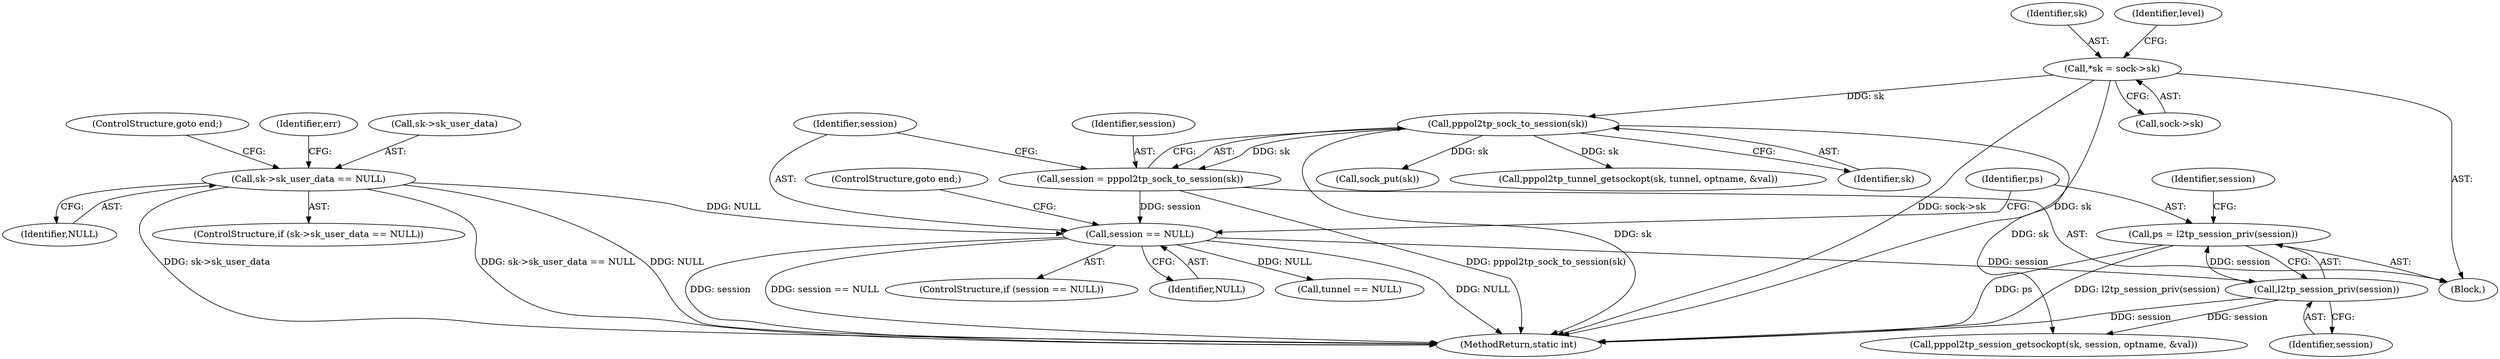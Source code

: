 digraph "0_linux_3cf521f7dc87c031617fd47e4b7aa2593c2f3daf@pointer" {
"1000166" [label="(Call,ps = l2tp_session_priv(session))"];
"1000168" [label="(Call,l2tp_session_priv(session))"];
"1000162" [label="(Call,session == NULL)"];
"1000157" [label="(Call,session = pppol2tp_sock_to_session(sk))"];
"1000159" [label="(Call,pppol2tp_sock_to_session(sk))"];
"1000110" [label="(Call,*sk = sock->sk)"];
"1000147" [label="(Call,sk->sk_user_data == NULL)"];
"1000165" [label="(ControlStructure,goto end;)"];
"1000241" [label="(Call,sock_put(sk))"];
"1000146" [label="(ControlStructure,if (sk->sk_user_data == NULL))"];
"1000112" [label="(Call,sock->sk)"];
"1000164" [label="(Identifier,NULL)"];
"1000169" [label="(Identifier,session)"];
"1000174" [label="(Identifier,session)"];
"1000200" [label="(Call,pppol2tp_tunnel_getsockopt(sk, tunnel, optname, &val))"];
"1000194" [label="(Call,tunnel == NULL)"];
"1000166" [label="(Call,ps = l2tp_session_priv(session))"];
"1000148" [label="(Call,sk->sk_user_data)"];
"1000152" [label="(ControlStructure,goto end;)"];
"1000111" [label="(Identifier,sk)"];
"1000160" [label="(Identifier,sk)"];
"1000147" [label="(Call,sk->sk_user_data == NULL)"];
"1000213" [label="(Call,pppol2tp_session_getsockopt(sk, session, optname, &val))"];
"1000108" [label="(Block,)"];
"1000158" [label="(Identifier,session)"];
"1000154" [label="(Identifier,err)"];
"1000151" [label="(Identifier,NULL)"];
"1000110" [label="(Call,*sk = sock->sk)"];
"1000246" [label="(MethodReturn,static int)"];
"1000167" [label="(Identifier,ps)"];
"1000162" [label="(Call,session == NULL)"];
"1000123" [label="(Identifier,level)"];
"1000161" [label="(ControlStructure,if (session == NULL))"];
"1000157" [label="(Call,session = pppol2tp_sock_to_session(sk))"];
"1000168" [label="(Call,l2tp_session_priv(session))"];
"1000159" [label="(Call,pppol2tp_sock_to_session(sk))"];
"1000163" [label="(Identifier,session)"];
"1000166" -> "1000108"  [label="AST: "];
"1000166" -> "1000168"  [label="CFG: "];
"1000167" -> "1000166"  [label="AST: "];
"1000168" -> "1000166"  [label="AST: "];
"1000174" -> "1000166"  [label="CFG: "];
"1000166" -> "1000246"  [label="DDG: l2tp_session_priv(session)"];
"1000166" -> "1000246"  [label="DDG: ps"];
"1000168" -> "1000166"  [label="DDG: session"];
"1000168" -> "1000169"  [label="CFG: "];
"1000169" -> "1000168"  [label="AST: "];
"1000168" -> "1000246"  [label="DDG: session"];
"1000162" -> "1000168"  [label="DDG: session"];
"1000168" -> "1000213"  [label="DDG: session"];
"1000162" -> "1000161"  [label="AST: "];
"1000162" -> "1000164"  [label="CFG: "];
"1000163" -> "1000162"  [label="AST: "];
"1000164" -> "1000162"  [label="AST: "];
"1000165" -> "1000162"  [label="CFG: "];
"1000167" -> "1000162"  [label="CFG: "];
"1000162" -> "1000246"  [label="DDG: NULL"];
"1000162" -> "1000246"  [label="DDG: session"];
"1000162" -> "1000246"  [label="DDG: session == NULL"];
"1000157" -> "1000162"  [label="DDG: session"];
"1000147" -> "1000162"  [label="DDG: NULL"];
"1000162" -> "1000194"  [label="DDG: NULL"];
"1000157" -> "1000108"  [label="AST: "];
"1000157" -> "1000159"  [label="CFG: "];
"1000158" -> "1000157"  [label="AST: "];
"1000159" -> "1000157"  [label="AST: "];
"1000163" -> "1000157"  [label="CFG: "];
"1000157" -> "1000246"  [label="DDG: pppol2tp_sock_to_session(sk)"];
"1000159" -> "1000157"  [label="DDG: sk"];
"1000159" -> "1000160"  [label="CFG: "];
"1000160" -> "1000159"  [label="AST: "];
"1000159" -> "1000246"  [label="DDG: sk"];
"1000110" -> "1000159"  [label="DDG: sk"];
"1000159" -> "1000200"  [label="DDG: sk"];
"1000159" -> "1000213"  [label="DDG: sk"];
"1000159" -> "1000241"  [label="DDG: sk"];
"1000110" -> "1000108"  [label="AST: "];
"1000110" -> "1000112"  [label="CFG: "];
"1000111" -> "1000110"  [label="AST: "];
"1000112" -> "1000110"  [label="AST: "];
"1000123" -> "1000110"  [label="CFG: "];
"1000110" -> "1000246"  [label="DDG: sock->sk"];
"1000110" -> "1000246"  [label="DDG: sk"];
"1000147" -> "1000146"  [label="AST: "];
"1000147" -> "1000151"  [label="CFG: "];
"1000148" -> "1000147"  [label="AST: "];
"1000151" -> "1000147"  [label="AST: "];
"1000152" -> "1000147"  [label="CFG: "];
"1000154" -> "1000147"  [label="CFG: "];
"1000147" -> "1000246"  [label="DDG: NULL"];
"1000147" -> "1000246"  [label="DDG: sk->sk_user_data"];
"1000147" -> "1000246"  [label="DDG: sk->sk_user_data == NULL"];
}
